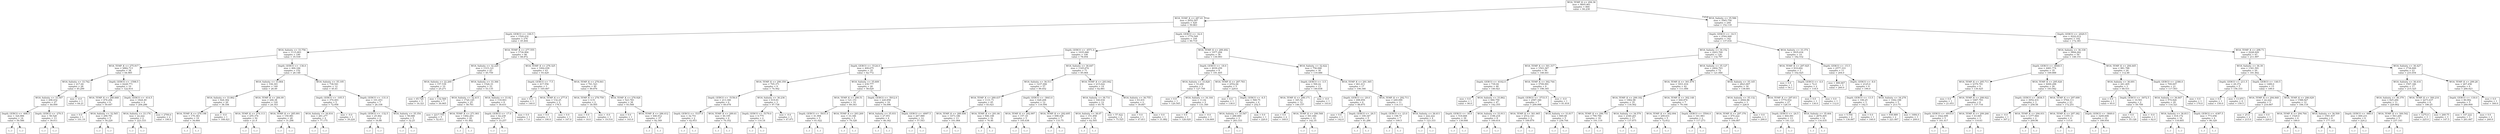 digraph Tree {
node [shape=box] ;
0 [label="WOA_TEMP_K <= 294.36\nmse = 4605.961\nsamples = 664\nvalue = 94.238"] ;
1 [label="WOA_TEMP_K <= 287.61\nmse = 2052.507\nsamples = 420\nvalue = 59.863"] ;
0 -> 1 [labeldistance=2.5, labelangle=45, headlabel="True"] ;
2 [label="Depth_GEBCO <= -100.5\nmse = 1529.432\nsamples = 276\nvalue = 45.404"] ;
1 -> 2 ;
3 [label="WOA_Salinity <= 33.756\nmse = 1115.903\nsamples = 190\nvalue = 35.539"] ;
2 -> 3 ;
4 [label="WOA_TEMP_K <= 275.917\nmse = 2882.713\nsamples = 38\nvalue = 64.985"] ;
3 -> 4 ;
5 [label="WOA_Salinity <= 33.742\nmse = 217.64\nsamples = 28\nvalue = 45.299"] ;
4 -> 5 ;
6 [label="WOA_Salinity <= 33.547\nmse = 206.432\nsamples = 27\nvalue = 44.009"] ;
5 -> 6 ;
7 [label="Depth_GEBCO <= -606.5\nmse = 324.906\nsamples = 14\nvalue = 50.586"] ;
6 -> 7 ;
8 [label="(...)"] ;
7 -> 8 ;
15 [label="(...)"] ;
7 -> 15 ;
24 [label="Depth_GEBCO <= -270.5\nmse = 58.528\nsamples = 13\nvalue = 39.011"] ;
6 -> 24 ;
25 [label="(...)"] ;
24 -> 25 ;
46 [label="(...)"] ;
24 -> 46 ;
49 [label="mse = -0.0\nsamples = 1\nvalue = 64.21"] ;
5 -> 49 ;
50 [label="Depth_GEBCO <= -1598.5\nmse = 6228.771\nsamples = 10\nvalue = 122.814"] ;
4 -> 50 ;
51 [label="WOA_TEMP_K <= 280.668\nmse = 476.294\nsamples = 6\nvalue = 59.447"] ;
50 -> 51 ;
52 [label="mse = 0.0\nsamples = 1\nvalue = 101.19"] ;
51 -> 52 ;
53 [label="WOA_Salinity <= 32.565\nmse = 290.791\nsamples = 5\nvalue = 54.229"] ;
51 -> 53 ;
54 [label="(...)"] ;
53 -> 54 ;
55 [label="(...)"] ;
53 -> 55 ;
62 [label="Depth_GEBCO <= -414.5\nmse = 1824.49\nsamples = 4\nvalue = 204.286"] ;
50 -> 62 ;
63 [label="WOA_Salinity <= 33.176\nmse = 22.222\nsamples = 2\nvalue = 223.333"] ;
62 -> 63 ;
64 [label="(...)"] ;
63 -> 64 ;
65 [label="(...)"] ;
63 -> 65 ;
66 [label="mse = 2700.0\nsamples = 2\nvalue = 190.0"] ;
62 -> 66 ;
67 [label="Depth_GEBCO <= -136.0\nmse = 400.184\nsamples = 152\nvalue = 28.148"] ;
3 -> 67 ;
68 [label="WOA_Salinity <= 33.864\nmse = 336.301\nsamples = 140\nvalue = 26.49"] ;
67 -> 68 ;
69 [label="WOA_Salinity <= 33.862\nmse = 624.302\nsamples = 20\nvalue = 38.184"] ;
68 -> 69 ;
70 [label="WOA_TEMP_K <= 278.198\nmse = 170.363\nsamples = 19\nvalue = 34.664"] ;
69 -> 70 ;
71 [label="(...)"] ;
70 -> 71 ;
102 [label="(...)"] ;
70 -> 102 ;
107 [label="mse = -0.0\nsamples = 1\nvalue = 168.421"] ;
69 -> 107 ;
108 [label="WOA_TEMP_K <= 284.09\nmse = 246.38\nsamples = 120\nvalue = 24.163"] ;
68 -> 108 ;
109 [label="WOA_TEMP_K <= 274.113\nmse = 255.374\nsamples = 92\nvalue = 21.9"] ;
108 -> 109 ;
110 [label="(...)"] ;
109 -> 110 ;
131 [label="(...)"] ;
109 -> 131 ;
242 [label="WOA_TEMP_K <= 285.991\nmse = 150.981\nsamples = 28\nvalue = 31.298"] ;
108 -> 242 ;
243 [label="(...)"] ;
242 -> 243 ;
256 [label="(...)"] ;
242 -> 256 ;
283 [label="WOA_Salinity <= 35.195\nmse = 738.541\nsamples = 12\nvalue = 45.41"] ;
67 -> 283 ;
284 [label="Depth_GEBCO <= -105.5\nmse = 374.493\nsamples = 5\nvalue = 72.958"] ;
283 -> 284 ;
285 [label="WOA_Salinity <= 34.816\nmse = 261.277\nsamples = 4\nvalue = 77.175"] ;
284 -> 285 ;
286 [label="(...)"] ;
285 -> 286 ;
289 [label="(...)"] ;
285 -> 289 ;
292 [label="mse = -0.0\nsamples = 1\nvalue = 39.224"] ;
284 -> 292 ;
293 [label="Depth_GEBCO <= -131.0\nmse = 101.453\nsamples = 7\nvalue = 26.338"] ;
283 -> 293 ;
294 [label="Depth_GEBCO <= -132.5\nmse = 25.462\nsamples = 2\nvalue = 16.88"] ;
293 -> 294 ;
295 [label="(...)"] ;
294 -> 295 ;
296 [label="(...)"] ;
294 -> 296 ;
297 [label="WOA_Salinity <= 35.354\nmse = 58.088\nsamples = 5\nvalue = 32.25"] ;
293 -> 297 ;
298 [label="(...)"] ;
297 -> 298 ;
303 [label="(...)"] ;
297 -> 303 ;
304 [label="WOA_TEMP_K <= 277.555\nmse = 1730.904\nsamples = 86\nvalue = 68.872"] ;
2 -> 304 ;
305 [label="WOA_Salinity <= 32.229\nmse = 1315.121\nsamples = 43\nvalue = 45.759"] ;
304 -> 305 ;
306 [label="WOA_Salinity <= 22.269\nmse = 157.539\nsamples = 10\nvalue = 25.271"] ;
305 -> 306 ;
307 [label="mse = 65.726\nsamples = 3\nvalue = 16.321"] ;
306 -> 307 ;
308 [label="mse = 132.569\nsamples = 7\nvalue = 30.965"] ;
306 -> 308 ;
309 [label="WOA_Salinity <= 33.366\nmse = 1526.33\nsamples = 33\nvalue = 53.135"] ;
305 -> 309 ;
310 [label="WOA_Salinity <= 32.415\nmse = 1720.145\nsamples = 25\nvalue = 58.761"] ;
309 -> 310 ;
311 [label="mse = 2217.755\nsamples = 5\nvalue = 52.411"] ;
310 -> 311 ;
312 [label="WOA_TEMP_K <= 271.901\nmse = 1482.203\nsamples = 20\nvalue = 61.482"] ;
310 -> 312 ;
313 [label="(...)"] ;
312 -> 313 ;
314 [label="(...)"] ;
312 -> 314 ;
319 [label="WOA_Salinity <= 33.92\nmse = 118.063\nsamples = 8\nvalue = 30.631"] ;
309 -> 319 ;
320 [label="Depth_GEBCO <= -17.0\nmse = 62.239\nsamples = 7\nvalue = 33.257"] ;
319 -> 320 ;
321 [label="(...)"] ;
320 -> 321 ;
328 [label="(...)"] ;
320 -> 328 ;
329 [label="mse = 0.0\nsamples = 1\nvalue = 7.0"] ;
319 -> 329 ;
330 [label="WOA_TEMP_K <= 278.325\nmse = 1002.039\nsamples = 43\nvalue = 93.429"] ;
304 -> 330 ;
331 [label="Depth_GEBCO <= -7.5\nmse = 417.556\nsamples = 3\nvalue = 165.667"] ;
330 -> 331 ;
332 [label="mse = 0.0\nsamples = 1\nvalue = 140.0"] ;
331 -> 332 ;
333 [label="WOA_TEMP_K <= 277.8\nmse = 132.25\nsamples = 2\nvalue = 178.5"] ;
331 -> 333 ;
334 [label="mse = 0.0\nsamples = 1\nvalue = 190.0"] ;
333 -> 334 ;
335 [label="mse = 0.0\nsamples = 1\nvalue = 167.0"] ;
333 -> 335 ;
336 [label="WOA_TEMP_K <= 278.841\nmse = 761.523\nsamples = 40\nvalue = 89.876"] ;
330 -> 336 ;
337 [label="WOA_TEMP_K <= 278.759\nmse = 0.51\nsamples = 2\nvalue = 18.505"] ;
336 -> 337 ;
338 [label="mse = 0.0\nsamples = 1\nvalue = 18.0"] ;
337 -> 338 ;
339 [label="mse = -0.0\nsamples = 1\nvalue = 19.514"] ;
337 -> 339 ;
340 [label="WOA_TEMP_K <= 278.928\nmse = 523.783\nsamples = 38\nvalue = 93.568"] ;
336 -> 340 ;
341 [label="mse = 0.0\nsamples = 1\nvalue = 163.0"] ;
340 -> 341 ;
342 [label="WOA_TEMP_K <= 286.412\nmse = 446.912\nsamples = 37\nvalue = 92.349"] ;
340 -> 342 ;
343 [label="(...)"] ;
342 -> 343 ;
392 [label="(...)"] ;
342 -> 392 ;
393 [label="Depth_GEBCO <= -32.0\nmse = 1770.549\nsamples = 144\nvalue = 90.719"] ;
1 -> 393 ;
394 [label="Depth_GEBCO <= -4571.0\nmse = 1035.066\nsamples = 106\nvalue = 78.054"] ;
393 -> 394 ;
395 [label="Depth_GEBCO <= -5124.0\nmse = 409.675\nsamples = 35\nvalue = 62.772"] ;
394 -> 395 ;
396 [label="WOA_TEMP_K <= 290.359\nmse = 705.371\nsamples = 9\nvalue = 74.562"] ;
395 -> 396 ;
397 [label="Depth_GEBCO <= -5156.0\nmse = 213.346\nsamples = 6\nvalue = 60.078"] ;
396 -> 397 ;
398 [label="Depth_GEBCO <= -5337.0\nmse = 32.751\nsamples = 2\nvalue = 42.953"] ;
397 -> 398 ;
399 [label="(...)"] ;
398 -> 399 ;
400 [label="(...)"] ;
398 -> 400 ;
401 [label="WOA_TEMP_K <= 289.61\nmse = 40.195\nsamples = 4\nvalue = 70.352"] ;
397 -> 401 ;
402 [label="(...)"] ;
401 -> 402 ;
403 [label="(...)"] ;
401 -> 403 ;
404 [label="WOA_Salinity <= 36.236\nmse = 619.81\nsamples = 3\nvalue = 97.738"] ;
396 -> 404 ;
405 [label="Depth_GEBCO <= -5179.0\nmse = 0.775\nsamples = 2\nvalue = 110.18"] ;
404 -> 405 ;
406 [label="(...)"] ;
405 -> 406 ;
407 [label="(...)"] ;
405 -> 407 ;
408 [label="mse = -0.0\nsamples = 1\nvalue = 47.971"] ;
404 -> 408 ;
409 [label="WOA_Salinity <= 35.609\nmse = 239.777\nsamples = 26\nvalue = 58.629"] ;
395 -> 409 ;
410 [label="WOA_TEMP_K <= 290.51\nmse = 121.151\nsamples = 10\nvalue = 69.343"] ;
409 -> 410 ;
411 [label="Depth_GEBCO <= -5031.0\nmse = 41.994\nsamples = 5\nvalue = 61.022"] ;
410 -> 411 ;
412 [label="(...)"] ;
411 -> 412 ;
415 [label="(...)"] ;
411 -> 415 ;
420 [label="WOA_TEMP_K <= 293.269\nmse = 33.346\nsamples = 5\nvalue = 79.328"] ;
410 -> 420 ;
421 [label="(...)"] ;
420 -> 421 ;
428 [label="(...)"] ;
420 -> 428 ;
429 [label="Depth_GEBCO <= -5012.0\nmse = 220.858\nsamples = 16\nvalue = 54.096"] ;
409 -> 429 ;
430 [label="WOA_Salinity <= 35.931\nmse = 27.951\nsamples = 4\nvalue = 46.342"] ;
429 -> 430 ;
431 [label="(...)"] ;
430 -> 431 ;
432 [label="(...)"] ;
430 -> 432 ;
437 [label="Depth_GEBCO <= -4997.5\nmse = 267.989\nsamples = 12\nvalue = 57.543"] ;
429 -> 437 ;
438 [label="(...)"] ;
437 -> 438 ;
439 [label="(...)"] ;
437 -> 439 ;
460 [label="WOA_Salinity <= 36.647\nmse = 1165.674\nsamples = 71\nvalue = 85.064"] ;
394 -> 460 ;
461 [label="WOA_Salinity <= 36.511\nmse = 1237.006\nsamples = 57\nvalue = 89.452"] ;
460 -> 461 ;
462 [label="WOA_TEMP_K <= 289.437\nmse = 1131.71\nsamples = 45\nvalue = 83.021"] ;
461 -> 462 ;
463 [label="WOA_TEMP_K <= 289.406\nmse = 1473.186\nsamples = 13\nvalue = 101.064"] ;
462 -> 463 ;
464 [label="(...)"] ;
463 -> 464 ;
483 [label="(...)"] ;
463 -> 483 ;
484 [label="WOA_TEMP_K <= 291.06\nmse = 846.108\nsamples = 32\nvalue = 76.46"] ;
462 -> 484 ;
485 [label="(...)"] ;
484 -> 485 ;
516 [label="(...)"] ;
484 -> 516 ;
541 [label="Depth_GEBCO <= -3843.0\nmse = 628.208\nsamples = 12\nvalue = 119.594"] ;
461 -> 541 ;
542 [label="WOA_TEMP_K <= 292.997\nmse = 157.18\nsamples = 5\nvalue = 105.438"] ;
541 -> 542 ;
543 [label="(...)"] ;
542 -> 543 ;
546 [label="(...)"] ;
542 -> 546 ;
549 [label="WOA_TEMP_K <= 292.695\nmse = 698.438\nsamples = 7\nvalue = 133.75"] ;
541 -> 549 ;
550 [label="(...)"] ;
549 -> 550 ;
555 [label="(...)"] ;
549 -> 555 ;
558 [label="WOA_TEMP_K <= 293.942\nmse = 215.622\nsamples = 14\nvalue = 62.881"] ;
460 -> 558 ;
559 [label="WOA_Salinity <= 38.731\nmse = 160.034\nsamples = 12\nvalue = 65.76"] ;
558 -> 559 ;
560 [label="WOA_Salinity <= 38.07\nmse = 151.858\nsamples = 10\nvalue = 62.505"] ;
559 -> 560 ;
561 [label="(...)"] ;
560 -> 561 ;
568 [label="(...)"] ;
560 -> 568 ;
573 [label="mse = 57.422\nsamples = 2\nvalue = 75.525"] ;
559 -> 573 ;
574 [label="WOA_Salinity <= 36.755\nmse = 63.431\nsamples = 2\nvalue = 39.847"] ;
558 -> 574 ;
575 [label="mse = 0.0\nsamples = 1\nvalue = 47.811"] ;
574 -> 575 ;
576 [label="mse = 0.0\nsamples = 1\nvalue = 31.882"] ;
574 -> 576 ;
577 [label="WOA_TEMP_K <= 289.492\nmse = 1977.294\nsamples = 38\nvalue = 130.993"] ;
393 -> 577 ;
578 [label="Depth_GEBCO <= -18.0\nmse = 4039.259\nsamples = 8\nvalue = 191.405"] ;
577 -> 578 ;
579 [label="WOA_Salinity <= 33.828\nmse = 33.284\nsamples = 3\nvalue = 127.748"] ;
578 -> 579 ;
580 [label="mse = 0.0\nsamples = 1\nvalue = 120.545"] ;
579 -> 580 ;
581 [label="WOA_Salinity <= 34.164\nmse = 11.02\nsamples = 2\nvalue = 131.349"] ;
579 -> 581 ;
582 [label="mse = 0.0\nsamples = 1\nvalue = 128.029"] ;
581 -> 582 ;
583 [label="mse = -0.0\nsamples = 1\nvalue = 134.669"] ;
581 -> 583 ;
584 [label="WOA_TEMP_K <= 287.783\nmse = 2552.64\nsamples = 5\nvalue = 229.6"] ;
578 -> 584 ;
585 [label="mse = 0.0\nsamples = 1\nvalue = 138.0"] ;
584 -> 585 ;
586 [label="Depth_GEBCO <= -6.5\nmse = 568.75\nsamples = 4\nvalue = 252.5"] ;
584 -> 586 ;
587 [label="WOA_Salinity <= 33.547\nmse = 288.889\nsamples = 3\nvalue = 263.333"] ;
586 -> 587 ;
588 [label="(...)"] ;
587 -> 588 ;
589 [label="(...)"] ;
587 -> 589 ;
590 [label="mse = 0.0\nsamples = 1\nvalue = 220.0"] ;
586 -> 590 ;
591 [label="WOA_Salinity <= 32.622\nmse = 756.948\nsamples = 30\nvalue = 119.486"] ;
577 -> 591 ;
592 [label="Depth_GEBCO <= -3.5\nmse = 500.42\nsamples = 13\nvalue = 140.838"] ;
591 -> 592 ;
593 [label="WOA_TEMP_K <= 290.171\nmse = 345.52\nsamples = 12\nvalue = 146.157"] ;
592 -> 593 ;
594 [label="mse = 0.0\nsamples = 2\nvalue = 169.0"] ;
593 -> 594 ;
595 [label="WOA_TEMP_K <= 290.568\nmse = 301.646\nsamples = 10\nvalue = 142.35"] ;
593 -> 595 ;
596 [label="(...)"] ;
595 -> 596 ;
597 [label="(...)"] ;
595 -> 597 ;
614 [label="mse = -0.0\nsamples = 1\nvalue = 103.6"] ;
592 -> 614 ;
615 [label="WOA_TEMP_K <= 291.365\nmse = 461.611\nsamples = 17\nvalue = 106.346"] ;
591 -> 615 ;
616 [label="Depth_GEBCO <= -29.0\nmse = 498.859\nsamples = 6\nvalue = 88.875"] ;
615 -> 616 ;
617 [label="mse = 0.0\nsamples = 1\nvalue = 142.0"] ;
616 -> 617 ;
618 [label="Depth_GEBCO <= -26.5\nmse = 109.347\nsamples = 5\nvalue = 81.286"] ;
616 -> 618 ;
619 [label="(...)"] ;
618 -> 619 ;
620 [label="(...)"] ;
618 -> 620 ;
627 [label="WOA_TEMP_K <= 292.711\nmse = 249.099\nsamples = 11\nvalue = 114.111"] ;
615 -> 627 ;
628 [label="Depth_GEBCO <= -23.0\nmse = 198.75\nsamples = 7\nvalue = 109.5"] ;
627 -> 628 ;
629 [label="(...)"] ;
628 -> 629 ;
632 [label="(...)"] ;
628 -> 632 ;
637 [label="WOA_Salinity <= 36.611\nmse = 222.222\nsamples = 4\nvalue = 123.333"] ;
627 -> 637 ;
638 [label="(...)"] ;
637 -> 638 ;
639 [label="(...)"] ;
637 -> 639 ;
640 [label="WOA_Salinity <= 35.586\nmse = 3565.758\nsamples = 244\nvalue = 152.118"] ;
0 -> 640 [labeldistance=2.5, labelangle=-45, headlabel="False"] ;
641 [label="Depth_GEBCO <= -16.5\nmse = 2544.068\nsamples = 142\nvalue = 137.034"] ;
640 -> 641 ;
642 [label="WOA_Salinity <= 34.152\nmse = 2203.709\nsamples = 128\nvalue = 132.797"] ;
641 -> 642 ;
643 [label="WOA_TEMP_K <= 301.317\nmse = 1503.367\nsamples = 56\nvalue = 148.441"] ;
642 -> 643 ;
644 [label="Depth_GEBCO <= -6162.0\nmse = 739.04\nsamples = 48\nvalue = 140.921"] ;
643 -> 644 ;
645 [label="mse = 0.0\nsamples = 1\nvalue = 90.0"] ;
644 -> 645 ;
646 [label="WOA_Salinity <= 33.862\nmse = 684.759\nsamples = 47\nvalue = 142.355"] ;
644 -> 646 ;
647 [label="Depth_GEBCO <= -30.0\nmse = 518.668\nsamples = 39\nvalue = 139.008"] ;
646 -> 647 ;
648 [label="(...)"] ;
647 -> 648 ;
701 [label="(...)"] ;
647 -> 701 ;
704 [label="WOA_Salinity <= 33.913\nmse = 1196.218\nsamples = 8\nvalue = 160.614"] ;
646 -> 704 ;
705 [label="(...)"] ;
704 -> 705 ;
706 [label="(...)"] ;
704 -> 706 ;
717 [label="WOA_TEMP_K <= 302.744\nmse = 3709.991\nsamples = 8\nvalue = 198.345"] ;
643 -> 717 ;
718 [label="Depth_GEBCO <= -3733.5\nmse = 2587.346\nsamples = 7\nvalue = 209.998"] ;
717 -> 718 ;
719 [label="WOA_TEMP_K <= 301.965\nmse = 2512.143\nsamples = 2\nvalue = 169.879"] ;
718 -> 719 ;
720 [label="(...)"] ;
719 -> 720 ;
721 [label="(...)"] ;
719 -> 721 ;
722 [label="WOA_Salinity <= 33.817\nmse = 849.08\nsamples = 5\nvalue = 236.744"] ;
718 -> 722 ;
723 [label="(...)"] ;
722 -> 723 ;
730 [label="(...)"] ;
722 -> 730 ;
731 [label="mse = -0.0\nsamples = 1\nvalue = 81.818"] ;
717 -> 731 ;
732 [label="WOA_Salinity <= 35.127\nmse = 2402.703\nsamples = 72\nvalue = 121.846"] ;
642 -> 732 ;
733 [label="WOA_TEMP_K <= 301.679\nmse = 1831.616\nsamples = 42\nvalue = 111.006"] ;
732 -> 733 ;
734 [label="WOA_TEMP_K <= 299.182\nmse = 1862.98\nsamples = 35\nvalue = 118.562"] ;
733 -> 734 ;
735 [label="WOA_TEMP_K <= 296.751\nmse = 790.784\nsamples = 18\nvalue = 101.119"] ;
734 -> 735 ;
736 [label="(...)"] ;
735 -> 736 ;
749 [label="(...)"] ;
735 -> 749 ;
766 [label="WOA_Salinity <= 34.579\nmse = 2340.201\nsamples = 17\nvalue = 137.875"] ;
734 -> 766 ;
767 [label="(...)"] ;
766 -> 767 ;
778 [label="(...)"] ;
766 -> 778 ;
799 [label="WOA_TEMP_K <= 302.148\nmse = 444.874\nsamples = 7\nvalue = 79.164"] ;
733 -> 799 ;
800 [label="WOA_TEMP_K <= 302.094\nmse = 209.631\nsamples = 5\nvalue = 72.812"] ;
799 -> 800 ;
801 [label="(...)"] ;
800 -> 801 ;
808 [label="(...)"] ;
800 -> 808 ;
809 [label="Depth_GEBCO <= -5504.0\nmse = 161.983\nsamples = 2\nvalue = 117.273"] ;
799 -> 809 ;
810 [label="(...)"] ;
809 -> 810 ;
811 [label="(...)"] ;
809 -> 811 ;
812 [label="WOA_Salinity <= 35.145\nmse = 2823.807\nsamples = 30\nvalue = 138.681"] ;
732 -> 812 ;
813 [label="WOA_Salinity <= 35.132\nmse = 2944.96\nsamples = 3\nvalue = 226.8"] ;
812 -> 813 ;
814 [label="WOA_TEMP_K <= 297.376\nmse = 470.222\nsamples = 2\nvalue = 184.667"] ;
813 -> 814 ;
815 [label="(...)"] ;
814 -> 815 ;
816 [label="(...)"] ;
814 -> 816 ;
817 [label="mse = 0.0\nsamples = 1\nvalue = 290.0"] ;
813 -> 817 ;
818 [label="WOA_TEMP_K <= 297.811\nmse = 1774.932\nsamples = 27\nvalue = 128.19"] ;
812 -> 818 ;
819 [label="Depth_GEBCO <= -24.5\nmse = 464.091\nsamples = 13\nvalue = 141.121"] ;
818 -> 819 ;
820 [label="(...)"] ;
819 -> 820 ;
841 [label="(...)"] ;
819 -> 841 ;
842 [label="WOA_Salinity <= 35.464\nmse = 2676.405\nsamples = 14\nvalue = 116.435"] ;
818 -> 842 ;
843 [label="(...)"] ;
842 -> 843 ;
862 [label="(...)"] ;
842 -> 862 ;
869 [label="WOA_Salinity <= 33.374\nmse = 3935.634\nsamples = 14\nvalue = 182.532"] ;
641 -> 869 ;
870 [label="WOA_TEMP_K <= 297.925\nmse = 819.602\nsamples = 3\nvalue = 102.025"] ;
869 -> 870 ;
871 [label="mse = 0.0\nsamples = 1\nvalue = 54.1"] ;
870 -> 871 ;
872 [label="Depth_GEBCO <= -4.0\nmse = 72.0\nsamples = 2\nvalue = 118.0"] ;
870 -> 872 ;
873 [label="mse = 0.0\nsamples = 1\nvalue = 130.0"] ;
872 -> 873 ;
874 [label="mse = 0.0\nsamples = 1\nvalue = 112.0"] ;
872 -> 874 ;
875 [label="Depth_GEBCO <= -15.5\nmse = 2577.333\nsamples = 11\nvalue = 204.0"] ;
869 -> 875 ;
876 [label="mse = 466.667\nsamples = 3\nvalue = 260.0"] ;
875 -> 876 ;
877 [label="Depth_GEBCO <= -8.0\nmse = 2125.0\nsamples = 8\nvalue = 190.0"] ;
875 -> 877 ;
878 [label="Depth_GEBCO <= -13.5\nmse = 106.25\nsamples = 3\nvalue = 142.5"] ;
877 -> 878 ;
879 [label="mse = 5.556\nsamples = 2\nvalue = 136.667"] ;
878 -> 879 ;
880 [label="mse = 0.0\nsamples = 1\nvalue = 160.0"] ;
878 -> 880 ;
881 [label="WOA_Salinity <= 34.278\nmse = 1442.188\nsamples = 5\nvalue = 213.75"] ;
877 -> 881 ;
882 [label="mse = 938.889\nsamples = 2\nvalue = 221.667"] ;
881 -> 882 ;
883 [label="mse = 1684.0\nsamples = 3\nvalue = 209.0"] ;
881 -> 883 ;
884 [label="Depth_GEBCO <= -2029.5\nmse = 4222.012\nsamples = 102\nvalue = 172.381"] ;
640 -> 884 ;
885 [label="WOA_Salinity <= 36.338\nmse = 3894.042\nsamples = 59\nvalue = 148.151"] ;
884 -> 885 ;
886 [label="Depth_GEBCO <= -4848.5\nmse = 4481.774\nsamples = 35\nvalue = 169.888"] ;
885 -> 886 ;
887 [label="WOA_TEMP_K <= 295.711\nmse = 2379.791\nsamples = 9\nvalue = 130.425"] ;
886 -> 887 ;
888 [label="mse = 0.0\nsamples = 1\nvalue = 21.053"] ;
887 -> 888 ;
889 [label="WOA_TEMP_K <= 298.922\nmse = 1687.793\nsamples = 8\nvalue = 137.716"] ;
887 -> 889 ;
890 [label="Depth_GEBCO <= -4910.0\nmse = 1922.699\nsamples = 5\nvalue = 161.417"] ;
889 -> 890 ;
891 [label="(...)"] ;
890 -> 891 ;
898 [label="(...)"] ;
890 -> 898 ;
899 [label="WOA_TEMP_K <= 299.266\nmse = 43.665\nsamples = 3\nvalue = 110.63"] ;
889 -> 899 ;
900 [label="(...)"] ;
899 -> 900 ;
901 [label="(...)"] ;
899 -> 901 ;
904 [label="WOA_TEMP_K <= 295.826\nmse = 4490.298\nsamples = 26\nvalue = 183.042"] ;
886 -> 904 ;
905 [label="Depth_GEBCO <= -3836.5\nmse = 3052.431\nsamples = 3\nvalue = 258.58"] ;
904 -> 905 ;
906 [label="mse = -0.0\nsamples = 1\nvalue = 307.2"] ;
905 -> 906 ;
907 [label="WOA_TEMP_K <= 294.931\nmse = 1377.064\nsamples = 2\nvalue = 209.96"] ;
905 -> 907 ;
908 [label="(...)"] ;
907 -> 908 ;
909 [label="(...)"] ;
907 -> 909 ;
910 [label="WOA_TEMP_K <= 297.699\nmse = 3764.111\nsamples = 23\nvalue = 172.251"] ;
904 -> 910 ;
911 [label="WOA_TEMP_K <= 297.382\nmse = 1355.13\nsamples = 4\nvalue = 115.6"] ;
910 -> 911 ;
912 [label="(...)"] ;
911 -> 912 ;
915 [label="(...)"] ;
911 -> 915 ;
918 [label="Depth_GEBCO <= -3849.0\nmse = 3200.606\nsamples = 19\nvalue = 189.954"] ;
910 -> 918 ;
919 [label="(...)"] ;
918 -> 919 ;
928 [label="(...)"] ;
918 -> 928 ;
951 [label="WOA_TEMP_K <= 294.645\nmse = 881.788\nsamples = 24\nvalue = 112.48"] ;
885 -> 951 ;
952 [label="WOA_Salinity <= 36.691\nmse = 241.405\nsamples = 3\nvalue = 68.531"] ;
951 -> 952 ;
953 [label="mse = 0.0\nsamples = 1\nvalue = 95.0"] ;
952 -> 953 ;
954 [label="Depth_GEBCO <= -3072.5\nmse = 10.501\nsamples = 2\nvalue = 59.709"] ;
952 -> 954 ;
955 [label="mse = 0.0\nsamples = 1\nvalue = 55.126"] ;
954 -> 955 ;
956 [label="mse = -0.0\nsamples = 1\nvalue = 62.0"] ;
954 -> 956 ;
957 [label="Depth_GEBCO <= -2386.0\nmse = 709.007\nsamples = 21\nvalue = 117.503"] ;
951 -> 957 ;
958 [label="WOA_Salinity <= 36.847\nmse = 574.826\nsamples = 20\nvalue = 114.321"] ;
957 -> 958 ;
959 [label="WOA_Salinity <= 36.813\nmse = 418.172\nsamples = 16\nvalue = 118.605"] ;
958 -> 959 ;
960 [label="(...)"] ;
959 -> 960 ;
987 [label="(...)"] ;
959 -> 987 ;
990 [label="Depth_GEBCO <= -4387.5\nmse = 773.656\nsamples = 4\nvalue = 90.329"] ;
958 -> 990 ;
991 [label="(...)"] ;
990 -> 991 ;
994 [label="(...)"] ;
990 -> 994 ;
997 [label="mse = 0.0\nsamples = 1\nvalue = 170.0"] ;
957 -> 997 ;
998 [label="WOA_TEMP_K <= 298.73\nmse = 2228.929\nsamples = 43\nvalue = 211.997"] ;
884 -> 998 ;
999 [label="WOA_Salinity <= 36.39\nmse = 1341.591\nsamples = 20\nvalue = 181.462"] ;
998 -> 999 ;
1000 [label="Depth_GEBCO <= -211.5\nmse = 29.372\nsamples = 5\nvalue = 156.333"] ;
999 -> 1000 ;
1001 [label="mse = 0.0\nsamples = 1\nvalue = 150.0"] ;
1000 -> 1001 ;
1002 [label="mse = 13.975\nsamples = 4\nvalue = 159.5"] ;
1000 -> 1002 ;
1003 [label="Depth_GEBCO <= -140.5\nmse = 1489.0\nsamples = 15\nvalue = 189.0"] ;
999 -> 1003 ;
1004 [label="WOA_TEMP_K <= 294.848\nmse = 22.222\nsamples = 3\nvalue = 216.667"] ;
1003 -> 1004 ;
1005 [label="mse = 25.0\nsamples = 2\nvalue = 215.0"] ;
1004 -> 1005 ;
1006 [label="mse = 0.0\nsamples = 1\nvalue = 220.0"] ;
1004 -> 1006 ;
1007 [label="WOA_TEMP_K <= 296.629\nmse = 1588.927\nsamples = 12\nvalue = 184.118"] ;
1003 -> 1007 ;
1008 [label="WOA_TEMP_K <= 294.764\nmse = 1529.0\nsamples = 6\nvalue = 189.0"] ;
1007 -> 1008 ;
1009 [label="(...)"] ;
1008 -> 1009 ;
1010 [label="(...)"] ;
1008 -> 1010 ;
1013 [label="WOA_Salinity <= 36.509\nmse = 1591.837\nsamples = 6\nvalue = 177.143"] ;
1007 -> 1013 ;
1014 [label="(...)"] ;
1013 -> 1014 ;
1017 [label="(...)"] ;
1013 -> 1017 ;
1018 [label="WOA_Salinity <= 36.427\nmse = 1736.849\nsamples = 23\nvalue = 233.454"] ;
998 -> 1018 ;
1019 [label="WOA_Salinity <= 36.416\nmse = 1597.346\nsamples = 17\nvalue = 215.325"] ;
1018 -> 1019 ;
1020 [label="WOA_Salinity <= 36.379\nmse = 625.284\nsamples = 11\nvalue = 229.862"] ;
1019 -> 1020 ;
1021 [label="Depth_GEBCO <= -966.0\nmse = 600.231\nsamples = 6\nvalue = 224.2"] ;
1020 -> 1021 ;
1022 [label="(...)"] ;
1021 -> 1022 ;
1023 [label="(...)"] ;
1021 -> 1023 ;
1024 [label="WOA_TEMP_K <= 300.542\nmse = 563.265\nsamples = 5\nvalue = 237.143"] ;
1020 -> 1024 ;
1025 [label="(...)"] ;
1024 -> 1025 ;
1028 [label="(...)"] ;
1024 -> 1028 ;
1031 [label="WOA_TEMP_K <= 300.216\nmse = 2273.437\nsamples = 6\nvalue = 186.25"] ;
1019 -> 1031 ;
1032 [label="mse = 1275.0\nsamples = 3\nvalue = 225.0"] ;
1031 -> 1032 ;
1033 [label="mse = 268.75\nsamples = 3\nvalue = 147.5"] ;
1031 -> 1033 ;
1034 [label="WOA_TEMP_K <= 299.28\nmse = 267.456\nsamples = 6\nvalue = 266.923"] ;
1018 -> 1034 ;
1035 [label="Depth_GEBCO <= -130.0\nmse = 80.992\nsamples = 5\nvalue = 260.909"] ;
1034 -> 1035 ;
1036 [label="mse = 147.222\nsamples = 3\nvalue = 261.667"] ;
1035 -> 1036 ;
1037 [label="mse = 0.0\nsamples = 2\nvalue = 260.0"] ;
1035 -> 1037 ;
1038 [label="mse = 0.0\nsamples = 1\nvalue = 300.0"] ;
1034 -> 1038 ;
}
